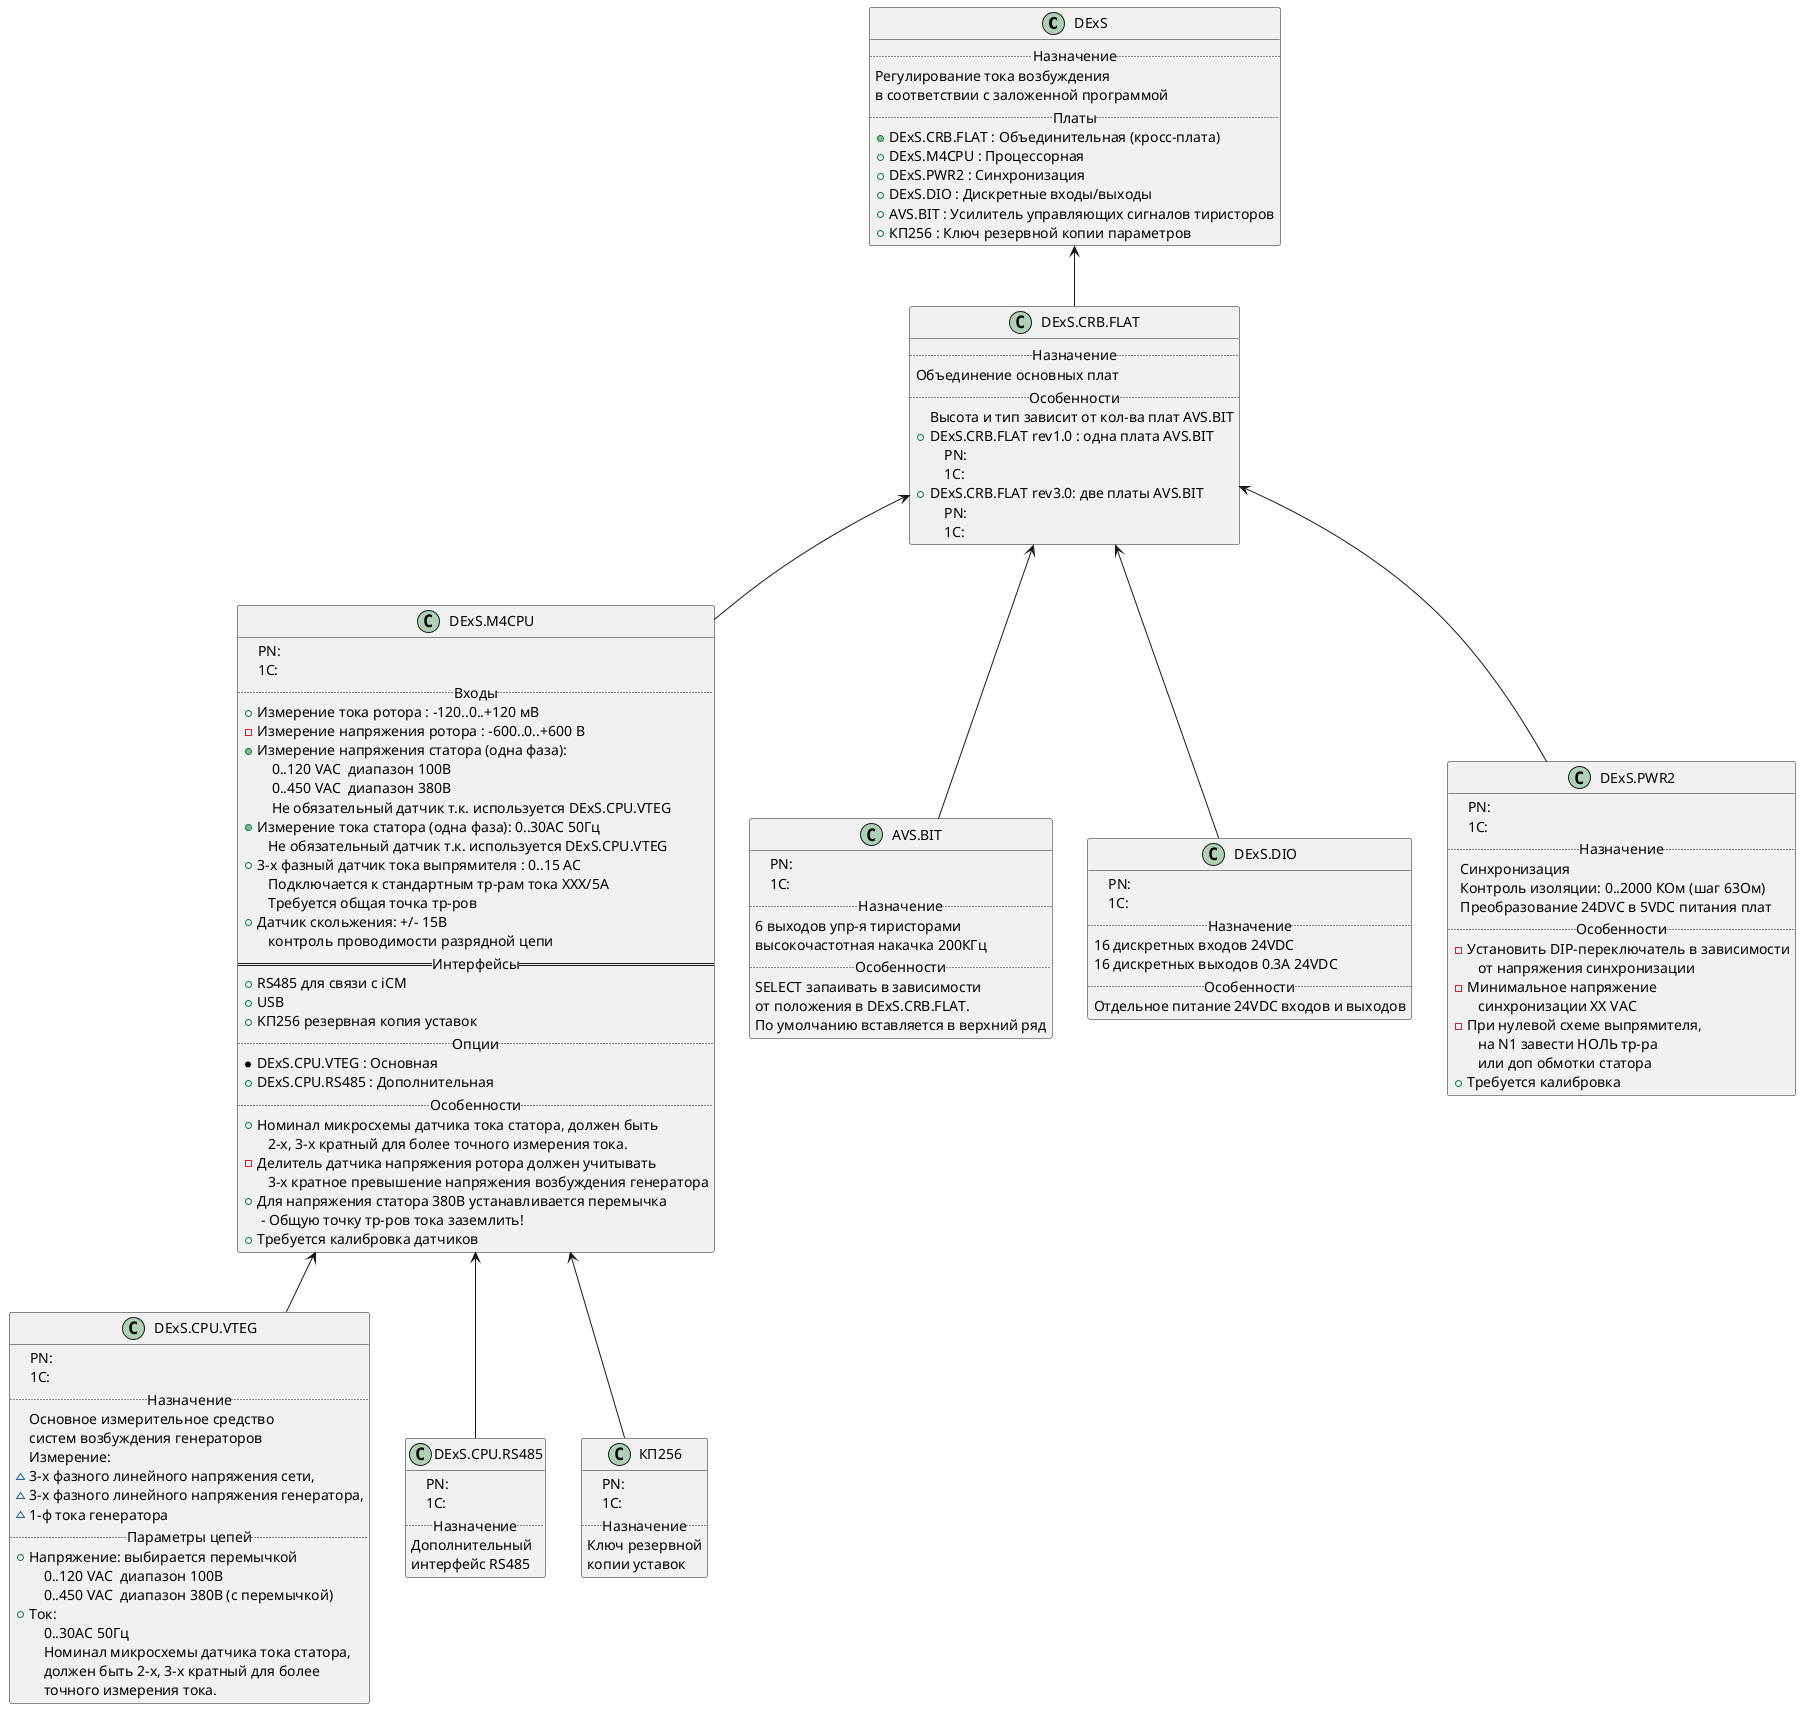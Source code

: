 @startuml
skinparam maxMessageSize 100
skinparam packageStyle rectangle
set namespaceSeparator none
class DExS {
.. Назначение ..
Регулирование тока возбуждения
в соответствии с заложенной программой
.. Платы ..
+ DExS.CRB.FLAT : Объединительная (кросс-плата)
+ DExS.M4CPU : Процессорная
+ DExS.PWR2 : Синхронизация
+ DExS.DIO : Дискретные входы/выходы
+ AVS.BIT : Усилитель управляющих сигналов тиристоров
+ КП256 : Ключ резервной копии параметров
} 

class DExS.CRB.FLAT{
.. Назначение ..
Объединение основных плат
.. Особенности ..
Высота и тип зависит от кол-ва плат AVS.BIT
+DExS.CRB.FLAT rev1.0 : одна плата AVS.BIT
    PN:
    1С:
+DExS.CRB.FLAT rev3.0: две платы AVS.BIT
    PN:
    1С:
}

class DExS.M4CPU{
    PN:
    1С:
.. Входы ..
+ Измерение тока ротора : -120..0..+120 мВ 
- Измерение напряжения ротора : -600..0..+600 В 
+ Измерение напряжения статора (одна фаза): 
    0..120 VAC  диапазон 100В
    0..450 VAC  диапазон 380В
    Не обязательный датчик т.к. используется DExS.CPU.VTEG
+ Измерение тока статора (одна фаза): 0..30АС 50Гц
   Не обязательный датчик т.к. используется DExS.CPU.VTEG
+ 3-х фазный датчик тока выпрямителя : 0..15 АС
   Подключается к стандартным тр-рам тока ХХХ/5А
   Требуется общая точка тр-ров
+ Датчик скольжения: +/- 15В
   контроль проводимости разрядной цепи
== Интерфейсы ==
+ RS485 для связи с iCM
+ USB
+ KП256 резервная копия уставок
.. Опции ..
* DExS.CPU.VTEG : Основная
+DExS.CPU.RS485 : Дополнительная
.. Особенности ..
+ Номинал микросхемы датчика тока статора, должен быть
   2-х, 3-х кратный для более точного измерения тока.
- Делитель датчика напряжения ротора должен учитывать
   3-х кратное превышение напряжения возбуждения генератора
+ Для напряжения статора 380В устанавливается перемычка
 - Общую точку тр-ров тока заземлить!
+ Требуется калибровка датчиков
} 

class AVS.BIT {
    PN:
    1С:
.. Назначение ..
6 выходов упр-я тиристорами 
высокочастотная накачка 200КГц
.. Особенности ..
SELECT запаивать в зависимости
от положения в DExS.CRB.FLAT.
По умолчанию вставляется в верхний ряд
} 

class DExS.DIO {
    PN:
    1С:
.. Назначение ..
16 дискретных входов 24VDC 
16 дискретных выходов 0.3А 24VDC
.. Особенности ..
Отдельное питание 24VDC входов и выходов
} 

class DExS.PWR2{
    PN:
    1С:
.. Назначение ..
  Синхронизация
  Контроль изоляции: 0..2000 КОм (шаг 63Ом)
  Преобразование 24DVC в 5VDC питания плат
.. Особенности ..
- Установить DIP-переключатель в зависимости
   от напряжения синхронизации
- Минимальное напряжение
   синхронизации ХХ VAC
- При нулевой схеме выпрямителя,
   на N1 завести НОЛЬ тр-ра
   или доп обмотки статора
+ Требуется калибровка
} 

class DExS.CPU.VTEG {
    PN:
    1С:
.. Назначение ..
Основное измерительное средство
систем возбуждения генераторов
Измерение:
~3-х фазного линейного напряжения сети,
~3-х фазного линейного напряжения генератора,
~1-ф тока генератора
.. Параметры цепей ..
+ Напряжение: выбирается перемычкой
    0..120 VAC  диапазон 100В
    0..450 VAC  диапазон 380В (с перемычкой)
+ Ток:
    0..30АС 50Гц
    Номинал микросхемы датчика тока статора,
    должен быть 2-х, 3-х кратный для более
    точного измерения тока.
} 

class DExS.CPU.RS485 {
    PN:
    1С:
.. Назначение ..
Дополнительный
интерфейс RS485
}

class КП256 {
    PN:
    1С:
.. Назначение ..
Ключ резервной
копии уставок
}

DExS <-- DExS.CRB.FLAT
DExS.CRB.FLAT <-- DExS.PWR2
DExS.CRB.FLAT <-- DExS.M4CPU
DExS.CRB.FLAT <-- DExS.DIO
DExS.CRB.FLAT <-- AVS.BIT
DExS.M4CPU <-- DExS.CPU.RS485
DExS.M4CPU <-- DExS.CPU.VTEG
DExS.M4CPU <-- КП256
@enduml
